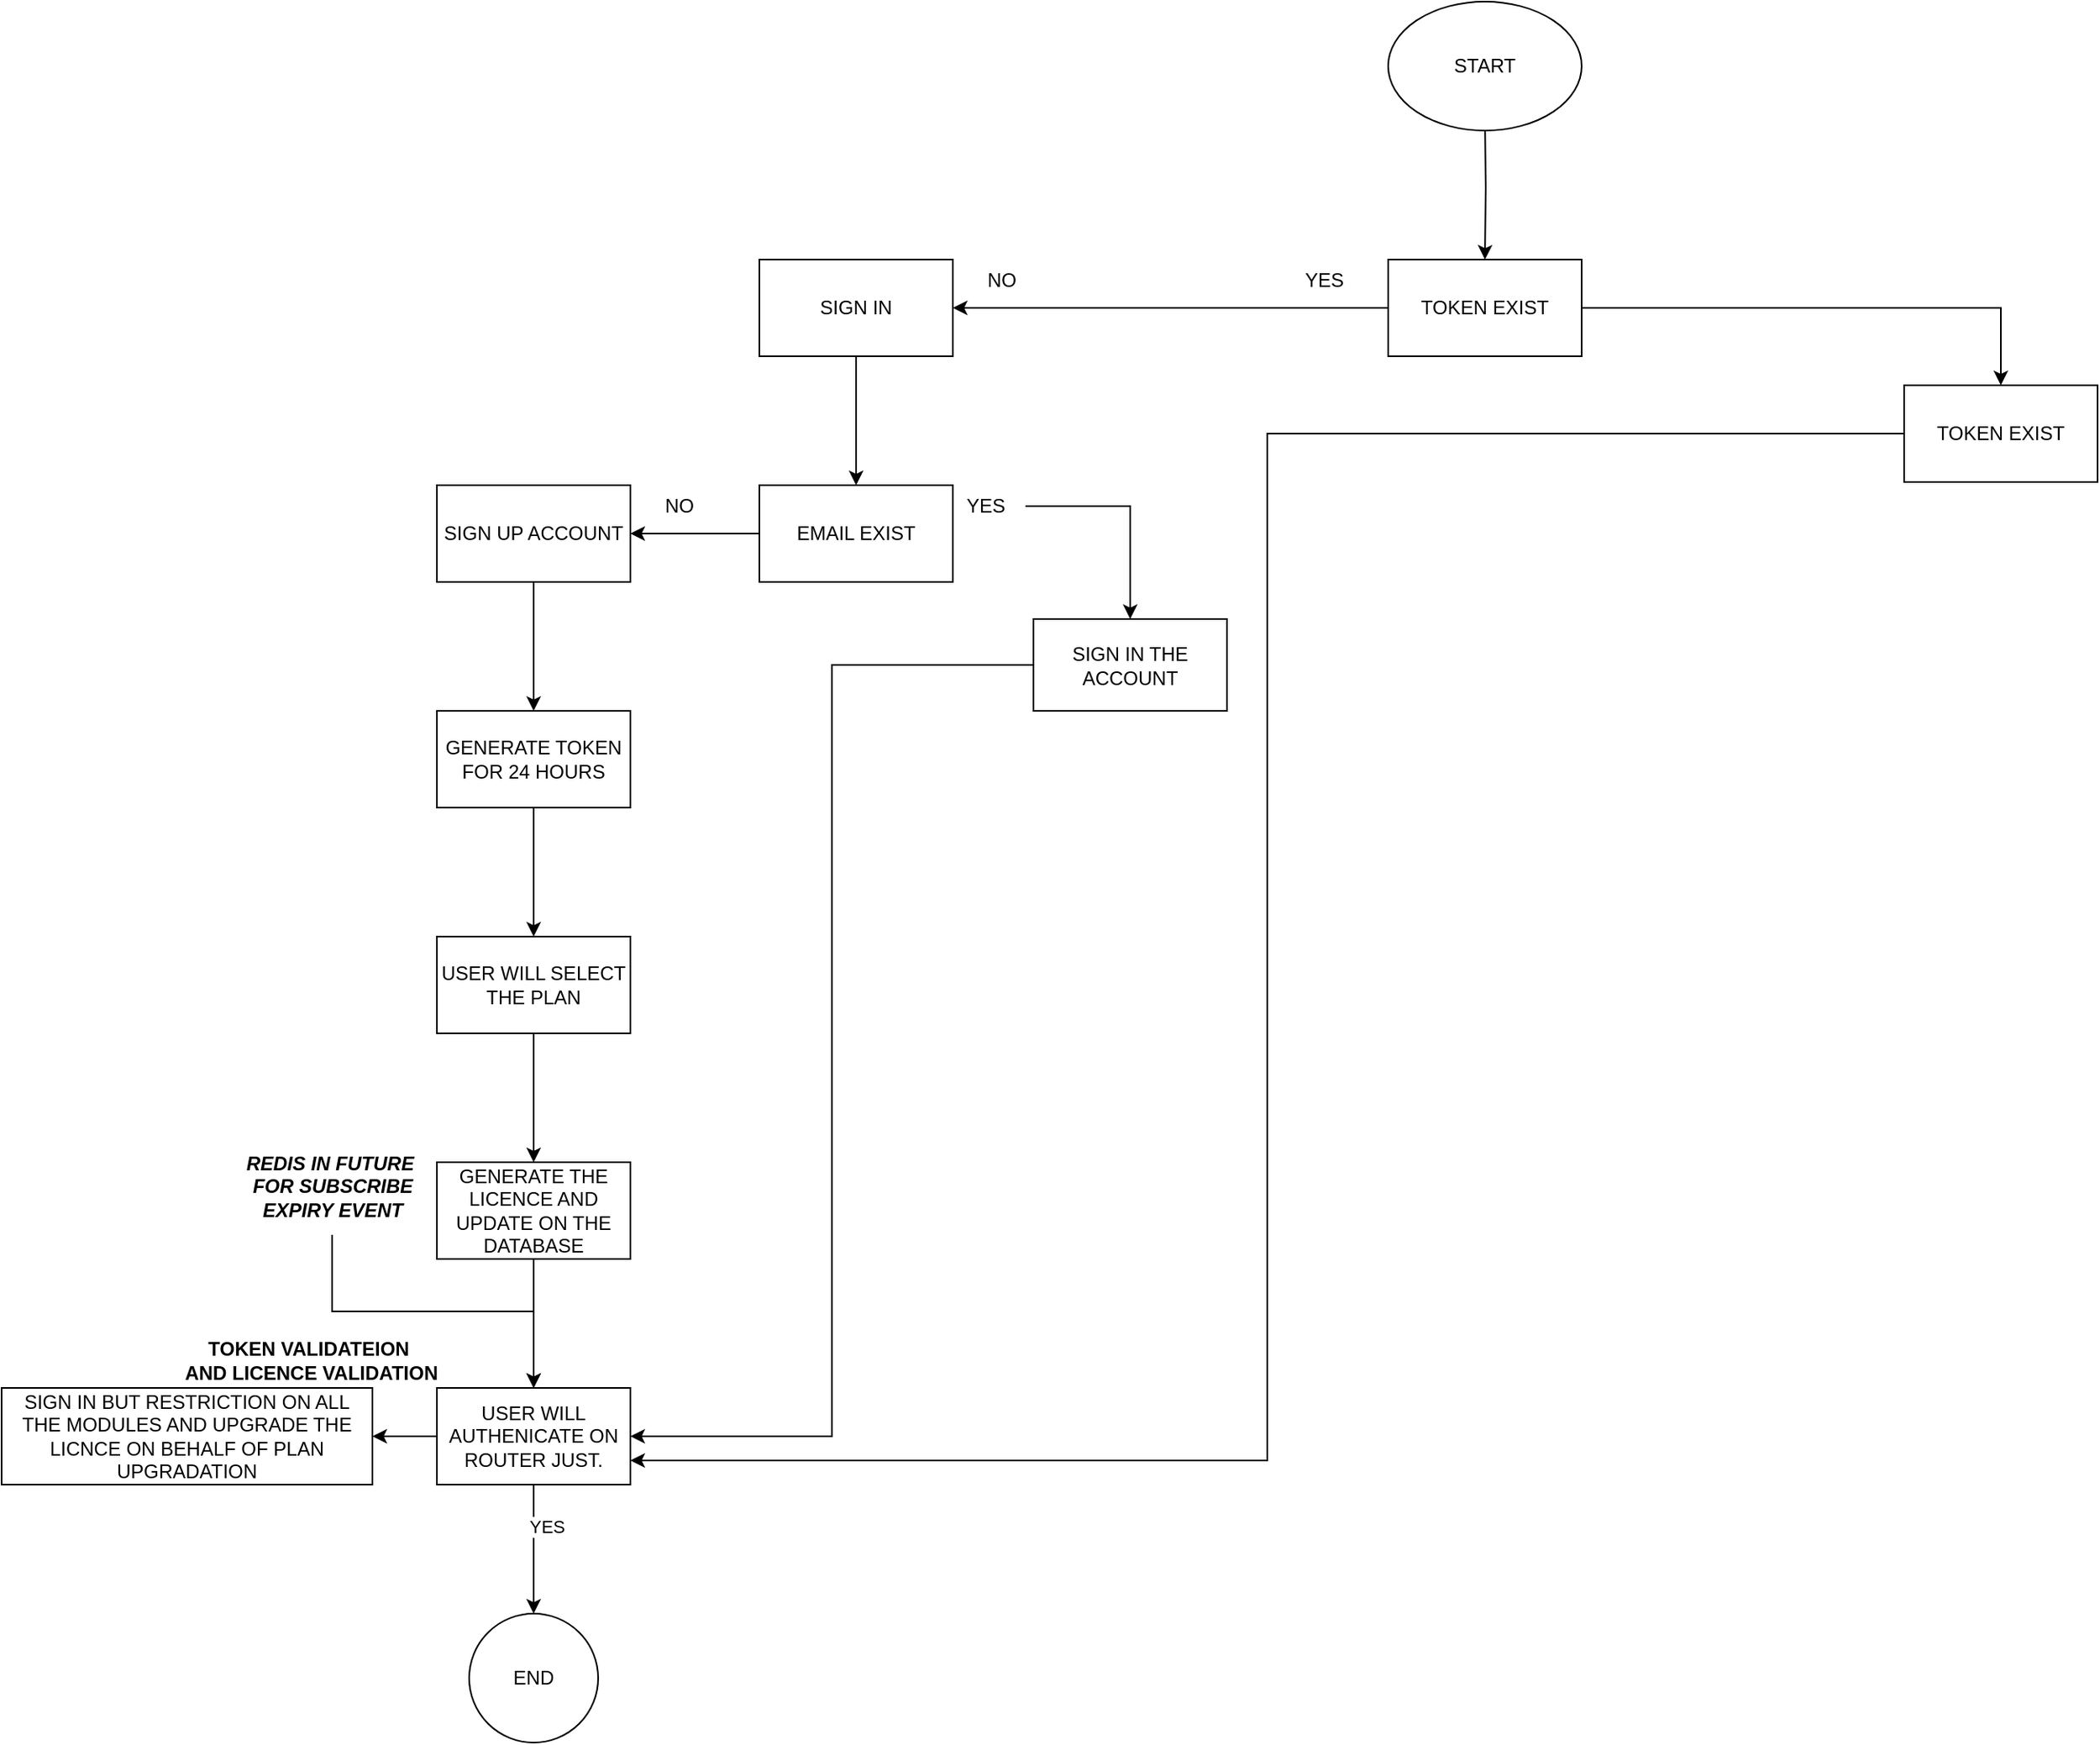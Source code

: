 <mxfile version="24.8.6">
  <diagram name="Page-1" id="mzMX9cV4cB81hAPB8i3j">
    <mxGraphModel dx="2416" dy="560" grid="1" gridSize="10" guides="1" tooltips="1" connect="1" arrows="1" fold="1" page="1" pageScale="1" pageWidth="850" pageHeight="1100" math="0" shadow="0">
      <root>
        <mxCell id="0" />
        <mxCell id="1" parent="0" />
        <mxCell id="Dds-Nu4U3g00oNfWe3dt-3" value="" style="edgeStyle=orthogonalEdgeStyle;rounded=0;orthogonalLoop=1;jettySize=auto;html=1;" edge="1" parent="1" target="Dds-Nu4U3g00oNfWe3dt-2">
          <mxGeometry relative="1" as="geometry">
            <mxPoint x="600" y="110" as="sourcePoint" />
          </mxGeometry>
        </mxCell>
        <mxCell id="Dds-Nu4U3g00oNfWe3dt-5" value="" style="edgeStyle=orthogonalEdgeStyle;rounded=0;orthogonalLoop=1;jettySize=auto;html=1;" edge="1" parent="1" source="Dds-Nu4U3g00oNfWe3dt-2" target="Dds-Nu4U3g00oNfWe3dt-4">
          <mxGeometry relative="1" as="geometry" />
        </mxCell>
        <mxCell id="Dds-Nu4U3g00oNfWe3dt-8" value="" style="edgeStyle=orthogonalEdgeStyle;rounded=0;orthogonalLoop=1;jettySize=auto;html=1;" edge="1" parent="1" source="Dds-Nu4U3g00oNfWe3dt-2" target="Dds-Nu4U3g00oNfWe3dt-7">
          <mxGeometry relative="1" as="geometry" />
        </mxCell>
        <mxCell id="Dds-Nu4U3g00oNfWe3dt-2" value="TOKEN EXIST" style="rounded=0;whiteSpace=wrap;html=1;" vertex="1" parent="1">
          <mxGeometry x="540" y="200" width="120" height="60" as="geometry" />
        </mxCell>
        <mxCell id="Dds-Nu4U3g00oNfWe3dt-11" value="" style="edgeStyle=orthogonalEdgeStyle;rounded=0;orthogonalLoop=1;jettySize=auto;html=1;" edge="1" parent="1" source="Dds-Nu4U3g00oNfWe3dt-4" target="Dds-Nu4U3g00oNfWe3dt-10">
          <mxGeometry relative="1" as="geometry" />
        </mxCell>
        <mxCell id="Dds-Nu4U3g00oNfWe3dt-4" value="SIGN IN" style="rounded=0;whiteSpace=wrap;html=1;" vertex="1" parent="1">
          <mxGeometry x="150" y="200" width="120" height="60" as="geometry" />
        </mxCell>
        <mxCell id="Dds-Nu4U3g00oNfWe3dt-6" value="NO" style="text;html=1;align=center;verticalAlign=middle;resizable=0;points=[];autosize=1;strokeColor=none;fillColor=none;" vertex="1" parent="1">
          <mxGeometry x="280" y="198" width="40" height="30" as="geometry" />
        </mxCell>
        <mxCell id="Dds-Nu4U3g00oNfWe3dt-37" style="edgeStyle=orthogonalEdgeStyle;rounded=0;orthogonalLoop=1;jettySize=auto;html=1;entryX=1;entryY=0.75;entryDx=0;entryDy=0;" edge="1" parent="1" source="Dds-Nu4U3g00oNfWe3dt-7" target="Dds-Nu4U3g00oNfWe3dt-28">
          <mxGeometry relative="1" as="geometry" />
        </mxCell>
        <mxCell id="Dds-Nu4U3g00oNfWe3dt-7" value="TOKEN EXIST" style="rounded=0;whiteSpace=wrap;html=1;" vertex="1" parent="1">
          <mxGeometry x="860" y="278" width="120" height="60" as="geometry" />
        </mxCell>
        <mxCell id="Dds-Nu4U3g00oNfWe3dt-9" value="YES" style="text;html=1;align=center;verticalAlign=middle;resizable=0;points=[];autosize=1;strokeColor=none;fillColor=none;" vertex="1" parent="1">
          <mxGeometry x="475" y="198" width="50" height="30" as="geometry" />
        </mxCell>
        <mxCell id="Dds-Nu4U3g00oNfWe3dt-15" value="" style="edgeStyle=orthogonalEdgeStyle;rounded=0;orthogonalLoop=1;jettySize=auto;html=1;" edge="1" parent="1" source="Dds-Nu4U3g00oNfWe3dt-10" target="Dds-Nu4U3g00oNfWe3dt-14">
          <mxGeometry relative="1" as="geometry" />
        </mxCell>
        <mxCell id="Dds-Nu4U3g00oNfWe3dt-10" value="EMAIL EXIST" style="rounded=0;whiteSpace=wrap;html=1;" vertex="1" parent="1">
          <mxGeometry x="150" y="340" width="120" height="60" as="geometry" />
        </mxCell>
        <mxCell id="Dds-Nu4U3g00oNfWe3dt-21" value="" style="edgeStyle=orthogonalEdgeStyle;rounded=0;orthogonalLoop=1;jettySize=auto;html=1;" edge="1" parent="1" source="Dds-Nu4U3g00oNfWe3dt-14" target="Dds-Nu4U3g00oNfWe3dt-20">
          <mxGeometry relative="1" as="geometry" />
        </mxCell>
        <mxCell id="Dds-Nu4U3g00oNfWe3dt-14" value="SIGN UP ACCOUNT" style="rounded=0;whiteSpace=wrap;html=1;" vertex="1" parent="1">
          <mxGeometry x="-50" y="340" width="120" height="60" as="geometry" />
        </mxCell>
        <mxCell id="Dds-Nu4U3g00oNfWe3dt-16" value="NO" style="text;html=1;align=center;verticalAlign=middle;resizable=0;points=[];autosize=1;strokeColor=none;fillColor=none;" vertex="1" parent="1">
          <mxGeometry x="80" y="338" width="40" height="30" as="geometry" />
        </mxCell>
        <mxCell id="Dds-Nu4U3g00oNfWe3dt-19" value="" style="edgeStyle=orthogonalEdgeStyle;rounded=0;orthogonalLoop=1;jettySize=auto;html=1;" edge="1" parent="1" source="Dds-Nu4U3g00oNfWe3dt-17" target="Dds-Nu4U3g00oNfWe3dt-18">
          <mxGeometry relative="1" as="geometry" />
        </mxCell>
        <mxCell id="Dds-Nu4U3g00oNfWe3dt-17" value="YES" style="text;html=1;align=center;verticalAlign=middle;resizable=0;points=[];autosize=1;strokeColor=none;fillColor=none;" vertex="1" parent="1">
          <mxGeometry x="265" y="338" width="50" height="30" as="geometry" />
        </mxCell>
        <mxCell id="Dds-Nu4U3g00oNfWe3dt-36" style="edgeStyle=orthogonalEdgeStyle;rounded=0;orthogonalLoop=1;jettySize=auto;html=1;entryX=1;entryY=0.5;entryDx=0;entryDy=0;" edge="1" parent="1" source="Dds-Nu4U3g00oNfWe3dt-18" target="Dds-Nu4U3g00oNfWe3dt-28">
          <mxGeometry relative="1" as="geometry" />
        </mxCell>
        <mxCell id="Dds-Nu4U3g00oNfWe3dt-18" value="SIGN IN THE ACCOUNT" style="whiteSpace=wrap;html=1;" vertex="1" parent="1">
          <mxGeometry x="320" y="423" width="120" height="57" as="geometry" />
        </mxCell>
        <mxCell id="Dds-Nu4U3g00oNfWe3dt-23" value="" style="edgeStyle=orthogonalEdgeStyle;rounded=0;orthogonalLoop=1;jettySize=auto;html=1;" edge="1" parent="1" source="Dds-Nu4U3g00oNfWe3dt-20" target="Dds-Nu4U3g00oNfWe3dt-22">
          <mxGeometry relative="1" as="geometry" />
        </mxCell>
        <mxCell id="Dds-Nu4U3g00oNfWe3dt-20" value="GENERATE TOKEN FOR 24 HOURS" style="rounded=0;whiteSpace=wrap;html=1;" vertex="1" parent="1">
          <mxGeometry x="-50" y="480" width="120" height="60" as="geometry" />
        </mxCell>
        <mxCell id="Dds-Nu4U3g00oNfWe3dt-25" value="" style="edgeStyle=orthogonalEdgeStyle;rounded=0;orthogonalLoop=1;jettySize=auto;html=1;" edge="1" parent="1" source="Dds-Nu4U3g00oNfWe3dt-22" target="Dds-Nu4U3g00oNfWe3dt-24">
          <mxGeometry relative="1" as="geometry" />
        </mxCell>
        <mxCell id="Dds-Nu4U3g00oNfWe3dt-22" value="USER WILL SELECT THE PLAN" style="rounded=0;whiteSpace=wrap;html=1;" vertex="1" parent="1">
          <mxGeometry x="-50" y="620" width="120" height="60" as="geometry" />
        </mxCell>
        <mxCell id="Dds-Nu4U3g00oNfWe3dt-29" value="" style="edgeStyle=orthogonalEdgeStyle;rounded=0;orthogonalLoop=1;jettySize=auto;html=1;" edge="1" parent="1" source="Dds-Nu4U3g00oNfWe3dt-24" target="Dds-Nu4U3g00oNfWe3dt-28">
          <mxGeometry relative="1" as="geometry" />
        </mxCell>
        <mxCell id="Dds-Nu4U3g00oNfWe3dt-24" value="GENERATE THE LICENCE AND UPDATE ON THE DATABASE" style="rounded=0;whiteSpace=wrap;html=1;" vertex="1" parent="1">
          <mxGeometry x="-50" y="760" width="120" height="60" as="geometry" />
        </mxCell>
        <mxCell id="Dds-Nu4U3g00oNfWe3dt-39" value="" style="edgeStyle=orthogonalEdgeStyle;rounded=0;orthogonalLoop=1;jettySize=auto;html=1;" edge="1" parent="1" source="Dds-Nu4U3g00oNfWe3dt-28">
          <mxGeometry relative="1" as="geometry">
            <mxPoint x="10" y="1040" as="targetPoint" />
          </mxGeometry>
        </mxCell>
        <mxCell id="Dds-Nu4U3g00oNfWe3dt-40" value="YES" style="edgeLabel;html=1;align=center;verticalAlign=middle;resizable=0;points=[];" vertex="1" connectable="0" parent="Dds-Nu4U3g00oNfWe3dt-39">
          <mxGeometry x="-0.362" y="8" relative="1" as="geometry">
            <mxPoint as="offset" />
          </mxGeometry>
        </mxCell>
        <mxCell id="Dds-Nu4U3g00oNfWe3dt-43" value="" style="edgeStyle=orthogonalEdgeStyle;rounded=0;orthogonalLoop=1;jettySize=auto;html=1;" edge="1" parent="1" source="Dds-Nu4U3g00oNfWe3dt-28" target="Dds-Nu4U3g00oNfWe3dt-42">
          <mxGeometry relative="1" as="geometry" />
        </mxCell>
        <mxCell id="Dds-Nu4U3g00oNfWe3dt-28" value="USER WILL AUTHENICATE ON ROUTER JUST." style="whiteSpace=wrap;html=1;rounded=0;" vertex="1" parent="1">
          <mxGeometry x="-50" y="900" width="120" height="60" as="geometry" />
        </mxCell>
        <mxCell id="Dds-Nu4U3g00oNfWe3dt-30" value="START" style="ellipse;whiteSpace=wrap;html=1;" vertex="1" parent="1">
          <mxGeometry x="540" y="40" width="120" height="80" as="geometry" />
        </mxCell>
        <mxCell id="Dds-Nu4U3g00oNfWe3dt-32" value="" style="edgeStyle=orthogonalEdgeStyle;rounded=0;orthogonalLoop=1;jettySize=auto;html=1;" edge="1" parent="1" source="Dds-Nu4U3g00oNfWe3dt-31" target="Dds-Nu4U3g00oNfWe3dt-28">
          <mxGeometry relative="1" as="geometry" />
        </mxCell>
        <mxCell id="Dds-Nu4U3g00oNfWe3dt-31" value="&lt;b&gt;&lt;i&gt;REDIS IN FUTURE&amp;nbsp;&lt;/i&gt;&lt;/b&gt;&lt;div&gt;&lt;b&gt;&lt;i&gt;FOR SUBSCRIBE&lt;/i&gt;&lt;/b&gt;&lt;/div&gt;&lt;div&gt;&lt;b&gt;&lt;i&gt;EXPIRY EVENT&lt;/i&gt;&lt;/b&gt;&lt;/div&gt;" style="text;html=1;align=center;verticalAlign=middle;resizable=0;points=[];autosize=1;strokeColor=none;fillColor=none;" vertex="1" parent="1">
          <mxGeometry x="-180" y="745" width="130" height="60" as="geometry" />
        </mxCell>
        <mxCell id="Dds-Nu4U3g00oNfWe3dt-35" value="&lt;b&gt;TOKEN VALIDATEION&lt;/b&gt;&lt;div&gt;&lt;b&gt;&amp;nbsp;AND LICENCE VALIDATION&lt;/b&gt;&lt;/div&gt;" style="text;html=1;align=center;verticalAlign=middle;resizable=0;points=[];autosize=1;strokeColor=none;fillColor=none;" vertex="1" parent="1">
          <mxGeometry x="-220" y="863" width="180" height="40" as="geometry" />
        </mxCell>
        <mxCell id="Dds-Nu4U3g00oNfWe3dt-41" value="END" style="ellipse;whiteSpace=wrap;html=1;" vertex="1" parent="1">
          <mxGeometry x="-30" y="1040" width="80" height="80" as="geometry" />
        </mxCell>
        <mxCell id="Dds-Nu4U3g00oNfWe3dt-42" value="SIGN IN BUT RESTRICTION ON ALL THE MODULES AND UPGRADE THE LICNCE ON BEHALF OF PLAN UPGRADATION" style="whiteSpace=wrap;html=1;rounded=0;" vertex="1" parent="1">
          <mxGeometry x="-320" y="900" width="230" height="60" as="geometry" />
        </mxCell>
      </root>
    </mxGraphModel>
  </diagram>
</mxfile>

